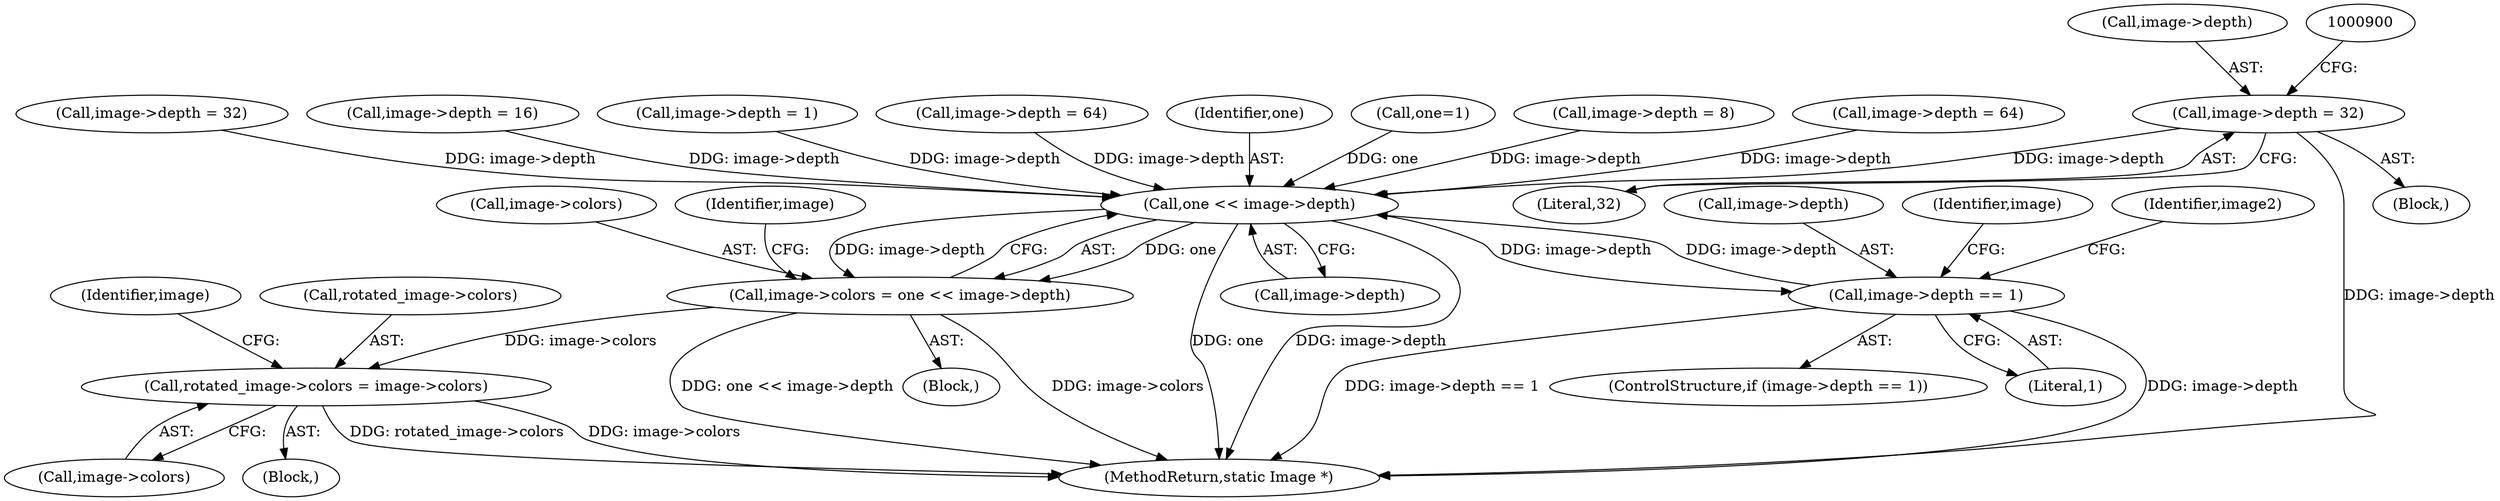 digraph "0_ImageMagick_437a35e57db5ec078f4a3ccbf71f941276e88430@pointer" {
"1000894" [label="(Call,image->depth = 32)"];
"1001002" [label="(Call,one << image->depth)"];
"1000998" [label="(Call,image->colors = one << image->depth)"];
"1001556" [label="(Call,rotated_image->colors = image->colors)"];
"1001500" [label="(Call,image->depth == 1)"];
"1000894" [label="(Call,image->depth = 32)"];
"1001556" [label="(Call,rotated_image->colors = image->colors)"];
"1001504" [label="(Literal,1)"];
"1001501" [label="(Call,image->depth)"];
"1000998" [label="(Call,image->colors = one << image->depth)"];
"1001507" [label="(Identifier,image)"];
"1001003" [label="(Identifier,one)"];
"1000799" [label="(Block,)"];
"1001529" [label="(Block,)"];
"1001004" [label="(Call,image->depth)"];
"1000995" [label="(Call,one=1)"];
"1000898" [label="(Literal,32)"];
"1000817" [label="(Call,image->depth = 8)"];
"1000875" [label="(Call,image->depth = 64)"];
"1000855" [label="(Call,image->depth = 32)"];
"1001011" [label="(Identifier,image)"];
"1000835" [label="(Call,image->depth = 16)"];
"1001499" [label="(ControlStructure,if (image->depth == 1))"];
"1001560" [label="(Call,image->colors)"];
"1000895" [label="(Call,image->depth)"];
"1001838" [label="(MethodReturn,static Image *)"];
"1000999" [label="(Call,image->colors)"];
"1001565" [label="(Identifier,image)"];
"1001002" [label="(Call,one << image->depth)"];
"1000412" [label="(Block,)"];
"1001512" [label="(Identifier,image2)"];
"1000811" [label="(Call,image->depth = 1)"];
"1000926" [label="(Call,image->depth = 64)"];
"1001500" [label="(Call,image->depth == 1)"];
"1001557" [label="(Call,rotated_image->colors)"];
"1000894" -> "1000799"  [label="AST: "];
"1000894" -> "1000898"  [label="CFG: "];
"1000895" -> "1000894"  [label="AST: "];
"1000898" -> "1000894"  [label="AST: "];
"1000900" -> "1000894"  [label="CFG: "];
"1000894" -> "1001838"  [label="DDG: image->depth"];
"1000894" -> "1001002"  [label="DDG: image->depth"];
"1001002" -> "1000998"  [label="AST: "];
"1001002" -> "1001004"  [label="CFG: "];
"1001003" -> "1001002"  [label="AST: "];
"1001004" -> "1001002"  [label="AST: "];
"1000998" -> "1001002"  [label="CFG: "];
"1001002" -> "1001838"  [label="DDG: one"];
"1001002" -> "1001838"  [label="DDG: image->depth"];
"1001002" -> "1000998"  [label="DDG: one"];
"1001002" -> "1000998"  [label="DDG: image->depth"];
"1000995" -> "1001002"  [label="DDG: one"];
"1000817" -> "1001002"  [label="DDG: image->depth"];
"1000926" -> "1001002"  [label="DDG: image->depth"];
"1000855" -> "1001002"  [label="DDG: image->depth"];
"1001500" -> "1001002"  [label="DDG: image->depth"];
"1000811" -> "1001002"  [label="DDG: image->depth"];
"1000835" -> "1001002"  [label="DDG: image->depth"];
"1000875" -> "1001002"  [label="DDG: image->depth"];
"1001002" -> "1001500"  [label="DDG: image->depth"];
"1000998" -> "1000412"  [label="AST: "];
"1000999" -> "1000998"  [label="AST: "];
"1001011" -> "1000998"  [label="CFG: "];
"1000998" -> "1001838"  [label="DDG: image->colors"];
"1000998" -> "1001838"  [label="DDG: one << image->depth"];
"1000998" -> "1001556"  [label="DDG: image->colors"];
"1001556" -> "1001529"  [label="AST: "];
"1001556" -> "1001560"  [label="CFG: "];
"1001557" -> "1001556"  [label="AST: "];
"1001560" -> "1001556"  [label="AST: "];
"1001565" -> "1001556"  [label="CFG: "];
"1001556" -> "1001838"  [label="DDG: rotated_image->colors"];
"1001556" -> "1001838"  [label="DDG: image->colors"];
"1001500" -> "1001499"  [label="AST: "];
"1001500" -> "1001504"  [label="CFG: "];
"1001501" -> "1001500"  [label="AST: "];
"1001504" -> "1001500"  [label="AST: "];
"1001507" -> "1001500"  [label="CFG: "];
"1001512" -> "1001500"  [label="CFG: "];
"1001500" -> "1001838"  [label="DDG: image->depth == 1"];
"1001500" -> "1001838"  [label="DDG: image->depth"];
}
